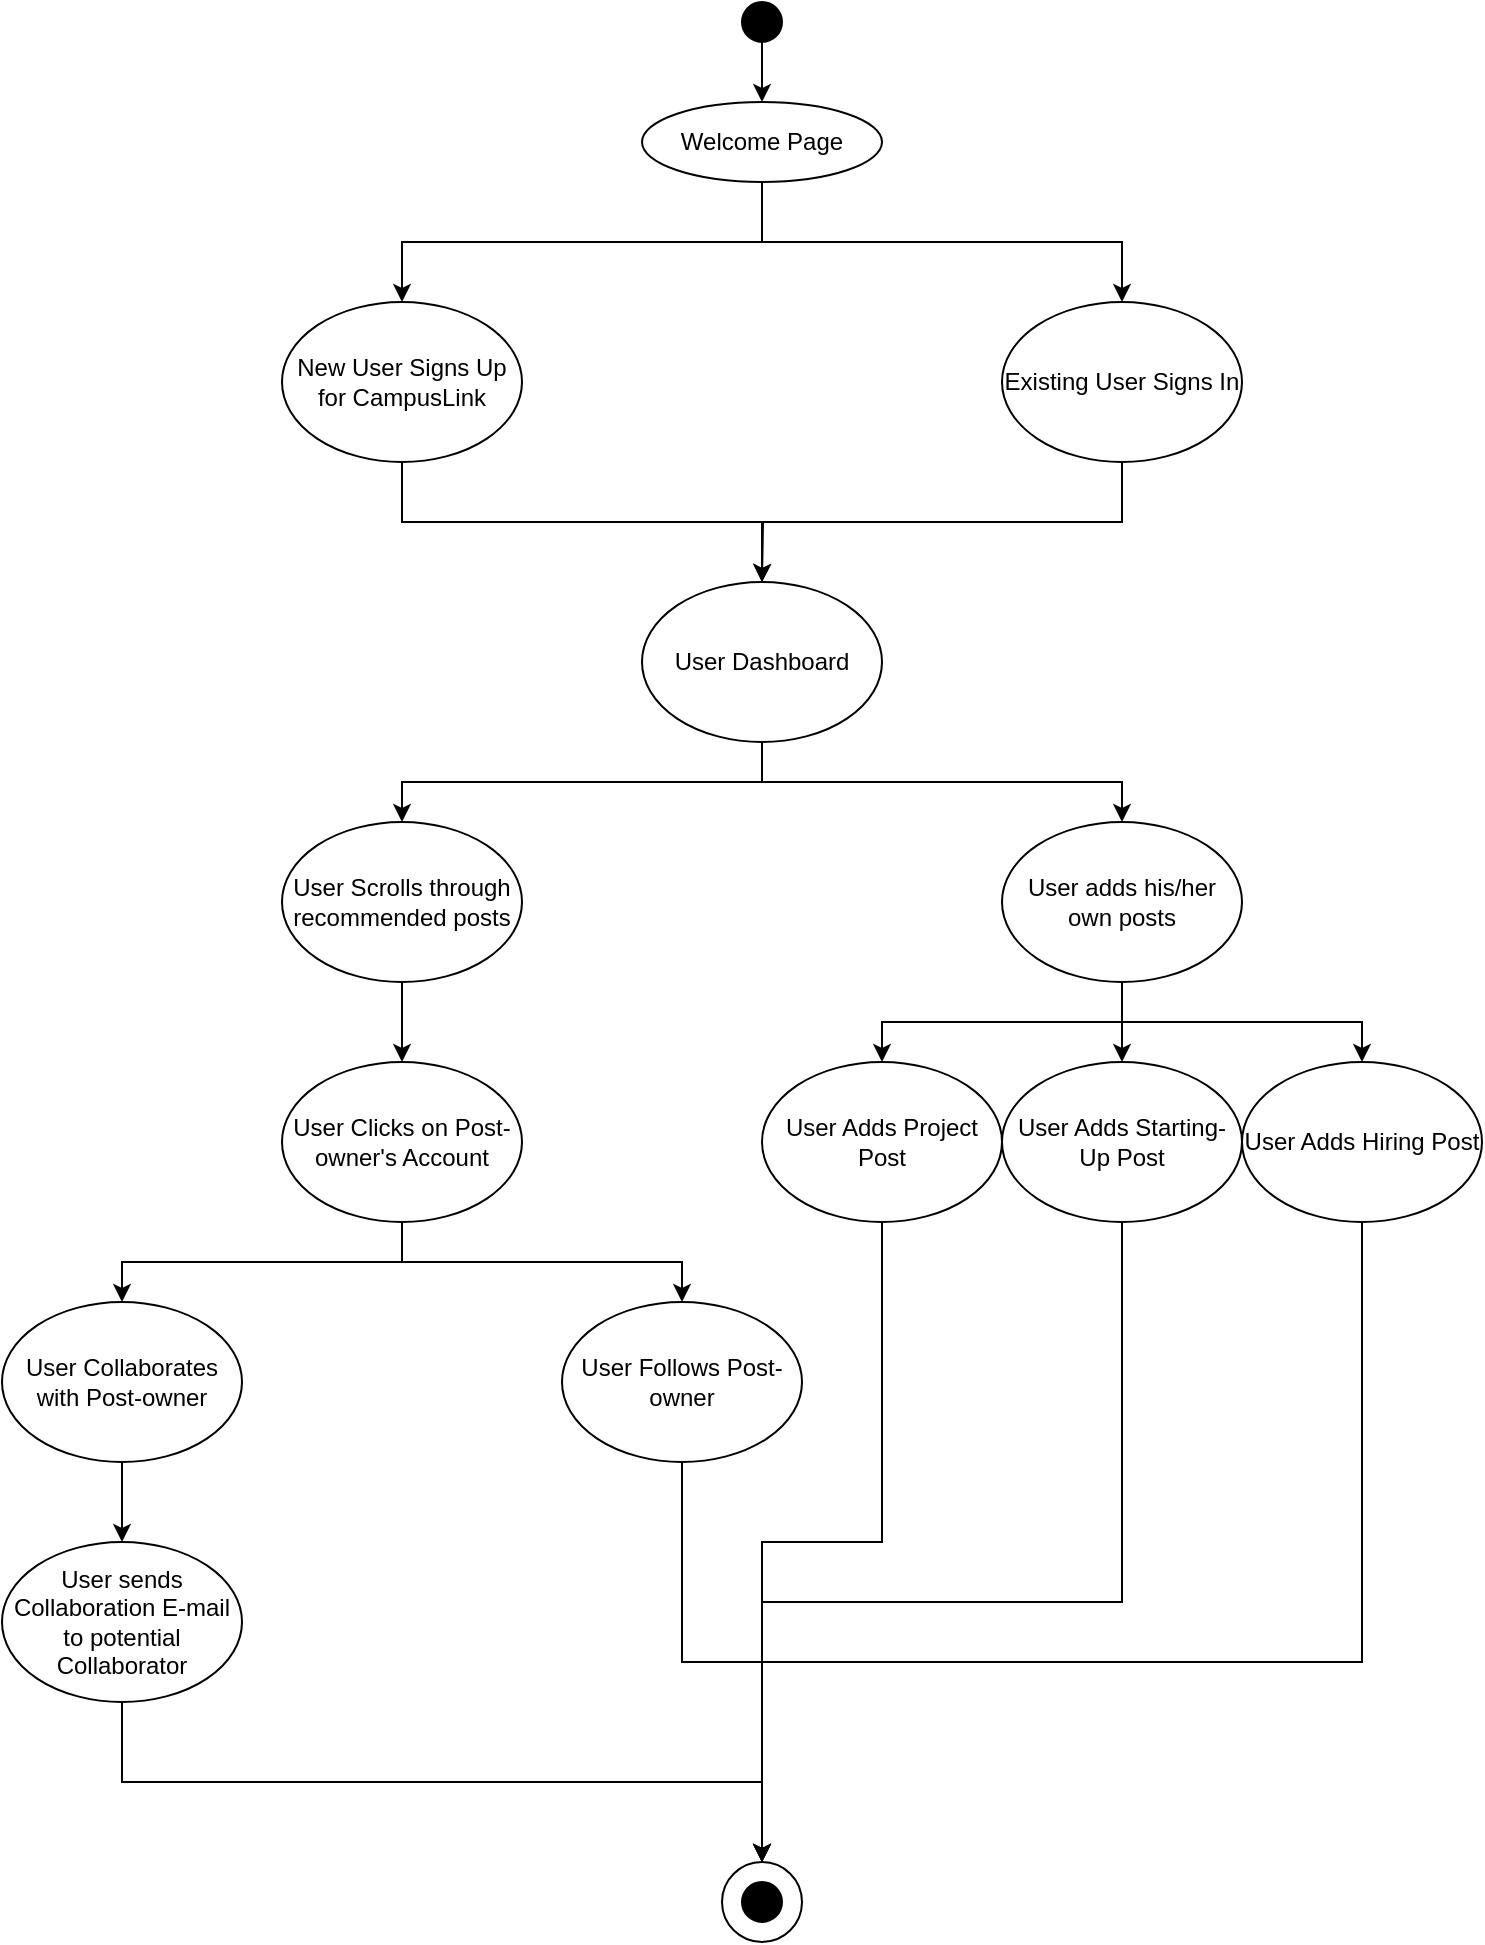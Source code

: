 <mxfile version="21.0.7" type="github">
  <diagram name="Page-1" id="fV2fT4J3ACE6q6YCfoll">
    <mxGraphModel dx="1050" dy="585" grid="1" gridSize="10" guides="1" tooltips="1" connect="1" arrows="1" fold="1" page="1" pageScale="1" pageWidth="1169" pageHeight="827" math="0" shadow="0">
      <root>
        <mxCell id="0" />
        <mxCell id="1" parent="0" />
        <mxCell id="BtWPVBxVBFPC21y5cBU--3" value="" style="edgeStyle=orthogonalEdgeStyle;rounded=0;orthogonalLoop=1;jettySize=auto;html=1;" edge="1" parent="1" source="BtWPVBxVBFPC21y5cBU--1" target="BtWPVBxVBFPC21y5cBU--2">
          <mxGeometry relative="1" as="geometry" />
        </mxCell>
        <mxCell id="BtWPVBxVBFPC21y5cBU--1" value="" style="ellipse;whiteSpace=wrap;html=1;aspect=fixed;fillColor=#000000;" vertex="1" parent="1">
          <mxGeometry x="470" y="30" width="20" height="20" as="geometry" />
        </mxCell>
        <mxCell id="BtWPVBxVBFPC21y5cBU--7" style="edgeStyle=orthogonalEdgeStyle;rounded=0;orthogonalLoop=1;jettySize=auto;html=1;entryX=0.5;entryY=0;entryDx=0;entryDy=0;" edge="1" parent="1" source="BtWPVBxVBFPC21y5cBU--2" target="BtWPVBxVBFPC21y5cBU--4">
          <mxGeometry relative="1" as="geometry">
            <Array as="points">
              <mxPoint x="480" y="150" />
              <mxPoint x="300" y="150" />
            </Array>
          </mxGeometry>
        </mxCell>
        <mxCell id="BtWPVBxVBFPC21y5cBU--8" style="edgeStyle=orthogonalEdgeStyle;rounded=0;orthogonalLoop=1;jettySize=auto;html=1;exitX=0.5;exitY=1;exitDx=0;exitDy=0;entryX=0.5;entryY=0;entryDx=0;entryDy=0;" edge="1" parent="1" source="BtWPVBxVBFPC21y5cBU--2" target="BtWPVBxVBFPC21y5cBU--5">
          <mxGeometry relative="1" as="geometry" />
        </mxCell>
        <mxCell id="BtWPVBxVBFPC21y5cBU--2" value="Welcome Page" style="ellipse;whiteSpace=wrap;html=1;" vertex="1" parent="1">
          <mxGeometry x="420" y="80" width="120" height="40" as="geometry" />
        </mxCell>
        <mxCell id="BtWPVBxVBFPC21y5cBU--10" style="edgeStyle=orthogonalEdgeStyle;rounded=0;orthogonalLoop=1;jettySize=auto;html=1;exitX=0.5;exitY=1;exitDx=0;exitDy=0;entryX=0.5;entryY=0;entryDx=0;entryDy=0;" edge="1" parent="1" source="BtWPVBxVBFPC21y5cBU--4" target="BtWPVBxVBFPC21y5cBU--9">
          <mxGeometry relative="1" as="geometry" />
        </mxCell>
        <mxCell id="BtWPVBxVBFPC21y5cBU--4" value="New User Signs Up for CampusLink" style="ellipse;whiteSpace=wrap;html=1;" vertex="1" parent="1">
          <mxGeometry x="240" y="180" width="120" height="80" as="geometry" />
        </mxCell>
        <mxCell id="BtWPVBxVBFPC21y5cBU--11" style="edgeStyle=orthogonalEdgeStyle;rounded=0;orthogonalLoop=1;jettySize=auto;html=1;exitX=0.5;exitY=1;exitDx=0;exitDy=0;" edge="1" parent="1" source="BtWPVBxVBFPC21y5cBU--5">
          <mxGeometry relative="1" as="geometry">
            <mxPoint x="480" y="320" as="targetPoint" />
          </mxGeometry>
        </mxCell>
        <mxCell id="BtWPVBxVBFPC21y5cBU--5" value="Existing User Signs In" style="ellipse;whiteSpace=wrap;html=1;" vertex="1" parent="1">
          <mxGeometry x="600" y="180" width="120" height="80" as="geometry" />
        </mxCell>
        <mxCell id="BtWPVBxVBFPC21y5cBU--14" style="edgeStyle=orthogonalEdgeStyle;rounded=0;orthogonalLoop=1;jettySize=auto;html=1;entryX=0.5;entryY=0;entryDx=0;entryDy=0;" edge="1" parent="1" source="BtWPVBxVBFPC21y5cBU--9" target="BtWPVBxVBFPC21y5cBU--12">
          <mxGeometry relative="1" as="geometry">
            <Array as="points">
              <mxPoint x="480" y="420" />
              <mxPoint x="300" y="420" />
            </Array>
          </mxGeometry>
        </mxCell>
        <mxCell id="BtWPVBxVBFPC21y5cBU--16" style="edgeStyle=orthogonalEdgeStyle;rounded=0;orthogonalLoop=1;jettySize=auto;html=1;exitX=0.5;exitY=1;exitDx=0;exitDy=0;entryX=0.5;entryY=0;entryDx=0;entryDy=0;" edge="1" parent="1" source="BtWPVBxVBFPC21y5cBU--9" target="BtWPVBxVBFPC21y5cBU--15">
          <mxGeometry relative="1" as="geometry" />
        </mxCell>
        <mxCell id="BtWPVBxVBFPC21y5cBU--9" value="User Dashboard" style="ellipse;whiteSpace=wrap;html=1;" vertex="1" parent="1">
          <mxGeometry x="420" y="320" width="120" height="80" as="geometry" />
        </mxCell>
        <mxCell id="BtWPVBxVBFPC21y5cBU--19" value="" style="edgeStyle=orthogonalEdgeStyle;rounded=0;orthogonalLoop=1;jettySize=auto;html=1;" edge="1" parent="1" source="BtWPVBxVBFPC21y5cBU--12" target="BtWPVBxVBFPC21y5cBU--17">
          <mxGeometry relative="1" as="geometry" />
        </mxCell>
        <mxCell id="BtWPVBxVBFPC21y5cBU--12" value="User Scrolls through recommended posts" style="ellipse;whiteSpace=wrap;html=1;" vertex="1" parent="1">
          <mxGeometry x="240" y="440" width="120" height="80" as="geometry" />
        </mxCell>
        <mxCell id="BtWPVBxVBFPC21y5cBU--28" value="" style="edgeStyle=orthogonalEdgeStyle;rounded=0;orthogonalLoop=1;jettySize=auto;html=1;" edge="1" parent="1" source="BtWPVBxVBFPC21y5cBU--15" target="BtWPVBxVBFPC21y5cBU--26">
          <mxGeometry relative="1" as="geometry" />
        </mxCell>
        <mxCell id="BtWPVBxVBFPC21y5cBU--29" style="edgeStyle=orthogonalEdgeStyle;rounded=0;orthogonalLoop=1;jettySize=auto;html=1;exitX=0.5;exitY=1;exitDx=0;exitDy=0;entryX=0.5;entryY=0;entryDx=0;entryDy=0;" edge="1" parent="1" source="BtWPVBxVBFPC21y5cBU--15" target="BtWPVBxVBFPC21y5cBU--25">
          <mxGeometry relative="1" as="geometry" />
        </mxCell>
        <mxCell id="BtWPVBxVBFPC21y5cBU--30" style="edgeStyle=orthogonalEdgeStyle;rounded=0;orthogonalLoop=1;jettySize=auto;html=1;exitX=0.5;exitY=1;exitDx=0;exitDy=0;entryX=0.5;entryY=0;entryDx=0;entryDy=0;" edge="1" parent="1" source="BtWPVBxVBFPC21y5cBU--15" target="BtWPVBxVBFPC21y5cBU--27">
          <mxGeometry relative="1" as="geometry" />
        </mxCell>
        <mxCell id="BtWPVBxVBFPC21y5cBU--15" value="User adds his/her own posts" style="ellipse;whiteSpace=wrap;html=1;" vertex="1" parent="1">
          <mxGeometry x="600" y="440" width="120" height="80" as="geometry" />
        </mxCell>
        <mxCell id="BtWPVBxVBFPC21y5cBU--20" style="edgeStyle=orthogonalEdgeStyle;rounded=0;orthogonalLoop=1;jettySize=auto;html=1;entryX=0.5;entryY=0;entryDx=0;entryDy=0;" edge="1" parent="1" source="BtWPVBxVBFPC21y5cBU--17" target="BtWPVBxVBFPC21y5cBU--18">
          <mxGeometry relative="1" as="geometry">
            <Array as="points">
              <mxPoint x="300" y="660" />
              <mxPoint x="160" y="660" />
            </Array>
          </mxGeometry>
        </mxCell>
        <mxCell id="BtWPVBxVBFPC21y5cBU--22" style="edgeStyle=orthogonalEdgeStyle;rounded=0;orthogonalLoop=1;jettySize=auto;html=1;exitX=0.5;exitY=1;exitDx=0;exitDy=0;entryX=0.5;entryY=0;entryDx=0;entryDy=0;" edge="1" parent="1" source="BtWPVBxVBFPC21y5cBU--17" target="BtWPVBxVBFPC21y5cBU--21">
          <mxGeometry relative="1" as="geometry" />
        </mxCell>
        <mxCell id="BtWPVBxVBFPC21y5cBU--17" value="User Clicks on Post-owner&#39;s Account" style="ellipse;whiteSpace=wrap;html=1;" vertex="1" parent="1">
          <mxGeometry x="240" y="560" width="120" height="80" as="geometry" />
        </mxCell>
        <mxCell id="BtWPVBxVBFPC21y5cBU--24" value="" style="edgeStyle=orthogonalEdgeStyle;rounded=0;orthogonalLoop=1;jettySize=auto;html=1;" edge="1" parent="1" source="BtWPVBxVBFPC21y5cBU--18" target="BtWPVBxVBFPC21y5cBU--23">
          <mxGeometry relative="1" as="geometry" />
        </mxCell>
        <mxCell id="BtWPVBxVBFPC21y5cBU--18" value="User Collaborates with Post-owner" style="ellipse;whiteSpace=wrap;html=1;" vertex="1" parent="1">
          <mxGeometry x="100" y="680" width="120" height="80" as="geometry" />
        </mxCell>
        <mxCell id="BtWPVBxVBFPC21y5cBU--34" style="edgeStyle=orthogonalEdgeStyle;rounded=0;orthogonalLoop=1;jettySize=auto;html=1;exitX=0.5;exitY=1;exitDx=0;exitDy=0;" edge="1" parent="1" source="BtWPVBxVBFPC21y5cBU--21">
          <mxGeometry relative="1" as="geometry">
            <mxPoint x="480" y="960" as="targetPoint" />
            <Array as="points">
              <mxPoint x="440" y="860" />
              <mxPoint x="480" y="860" />
            </Array>
          </mxGeometry>
        </mxCell>
        <mxCell id="BtWPVBxVBFPC21y5cBU--21" value="User Follows Post-owner" style="ellipse;whiteSpace=wrap;html=1;" vertex="1" parent="1">
          <mxGeometry x="380" y="680" width="120" height="80" as="geometry" />
        </mxCell>
        <mxCell id="BtWPVBxVBFPC21y5cBU--33" style="edgeStyle=orthogonalEdgeStyle;rounded=0;orthogonalLoop=1;jettySize=auto;html=1;exitX=0.5;exitY=1;exitDx=0;exitDy=0;entryX=0.5;entryY=0;entryDx=0;entryDy=0;" edge="1" parent="1" source="BtWPVBxVBFPC21y5cBU--23" target="BtWPVBxVBFPC21y5cBU--31">
          <mxGeometry relative="1" as="geometry" />
        </mxCell>
        <mxCell id="BtWPVBxVBFPC21y5cBU--23" value="User sends Collaboration E-mail to potential Collaborator" style="ellipse;whiteSpace=wrap;html=1;" vertex="1" parent="1">
          <mxGeometry x="100" y="800" width="120" height="80" as="geometry" />
        </mxCell>
        <mxCell id="BtWPVBxVBFPC21y5cBU--35" style="edgeStyle=orthogonalEdgeStyle;rounded=0;orthogonalLoop=1;jettySize=auto;html=1;exitX=0.5;exitY=1;exitDx=0;exitDy=0;entryX=0.5;entryY=0;entryDx=0;entryDy=0;" edge="1" parent="1" source="BtWPVBxVBFPC21y5cBU--25" target="BtWPVBxVBFPC21y5cBU--31">
          <mxGeometry relative="1" as="geometry" />
        </mxCell>
        <mxCell id="BtWPVBxVBFPC21y5cBU--25" value="User Adds Project Post" style="ellipse;whiteSpace=wrap;html=1;" vertex="1" parent="1">
          <mxGeometry x="480" y="560" width="120" height="80" as="geometry" />
        </mxCell>
        <mxCell id="BtWPVBxVBFPC21y5cBU--36" style="edgeStyle=orthogonalEdgeStyle;rounded=0;orthogonalLoop=1;jettySize=auto;html=1;exitX=0.5;exitY=1;exitDx=0;exitDy=0;" edge="1" parent="1" source="BtWPVBxVBFPC21y5cBU--26">
          <mxGeometry relative="1" as="geometry">
            <mxPoint x="480" y="960" as="targetPoint" />
            <Array as="points">
              <mxPoint x="660" y="830" />
              <mxPoint x="480" y="830" />
            </Array>
          </mxGeometry>
        </mxCell>
        <mxCell id="BtWPVBxVBFPC21y5cBU--26" value="User Adds Starting-Up Post" style="ellipse;whiteSpace=wrap;html=1;" vertex="1" parent="1">
          <mxGeometry x="600" y="560" width="120" height="80" as="geometry" />
        </mxCell>
        <mxCell id="BtWPVBxVBFPC21y5cBU--37" style="edgeStyle=orthogonalEdgeStyle;rounded=0;orthogonalLoop=1;jettySize=auto;html=1;exitX=0.5;exitY=1;exitDx=0;exitDy=0;" edge="1" parent="1" source="BtWPVBxVBFPC21y5cBU--27">
          <mxGeometry relative="1" as="geometry">
            <mxPoint x="480" y="960" as="targetPoint" />
            <Array as="points">
              <mxPoint x="780" y="860" />
              <mxPoint x="480" y="860" />
            </Array>
          </mxGeometry>
        </mxCell>
        <mxCell id="BtWPVBxVBFPC21y5cBU--27" value="User Adds Hiring Post" style="ellipse;whiteSpace=wrap;html=1;" vertex="1" parent="1">
          <mxGeometry x="720" y="560" width="120" height="80" as="geometry" />
        </mxCell>
        <mxCell id="BtWPVBxVBFPC21y5cBU--31" value="" style="ellipse;whiteSpace=wrap;html=1;aspect=fixed;" vertex="1" parent="1">
          <mxGeometry x="460" y="960" width="40" height="40" as="geometry" />
        </mxCell>
        <mxCell id="BtWPVBxVBFPC21y5cBU--32" value="" style="ellipse;whiteSpace=wrap;html=1;aspect=fixed;fillColor=#000000;" vertex="1" parent="1">
          <mxGeometry x="470" y="970" width="20" height="20" as="geometry" />
        </mxCell>
      </root>
    </mxGraphModel>
  </diagram>
</mxfile>
